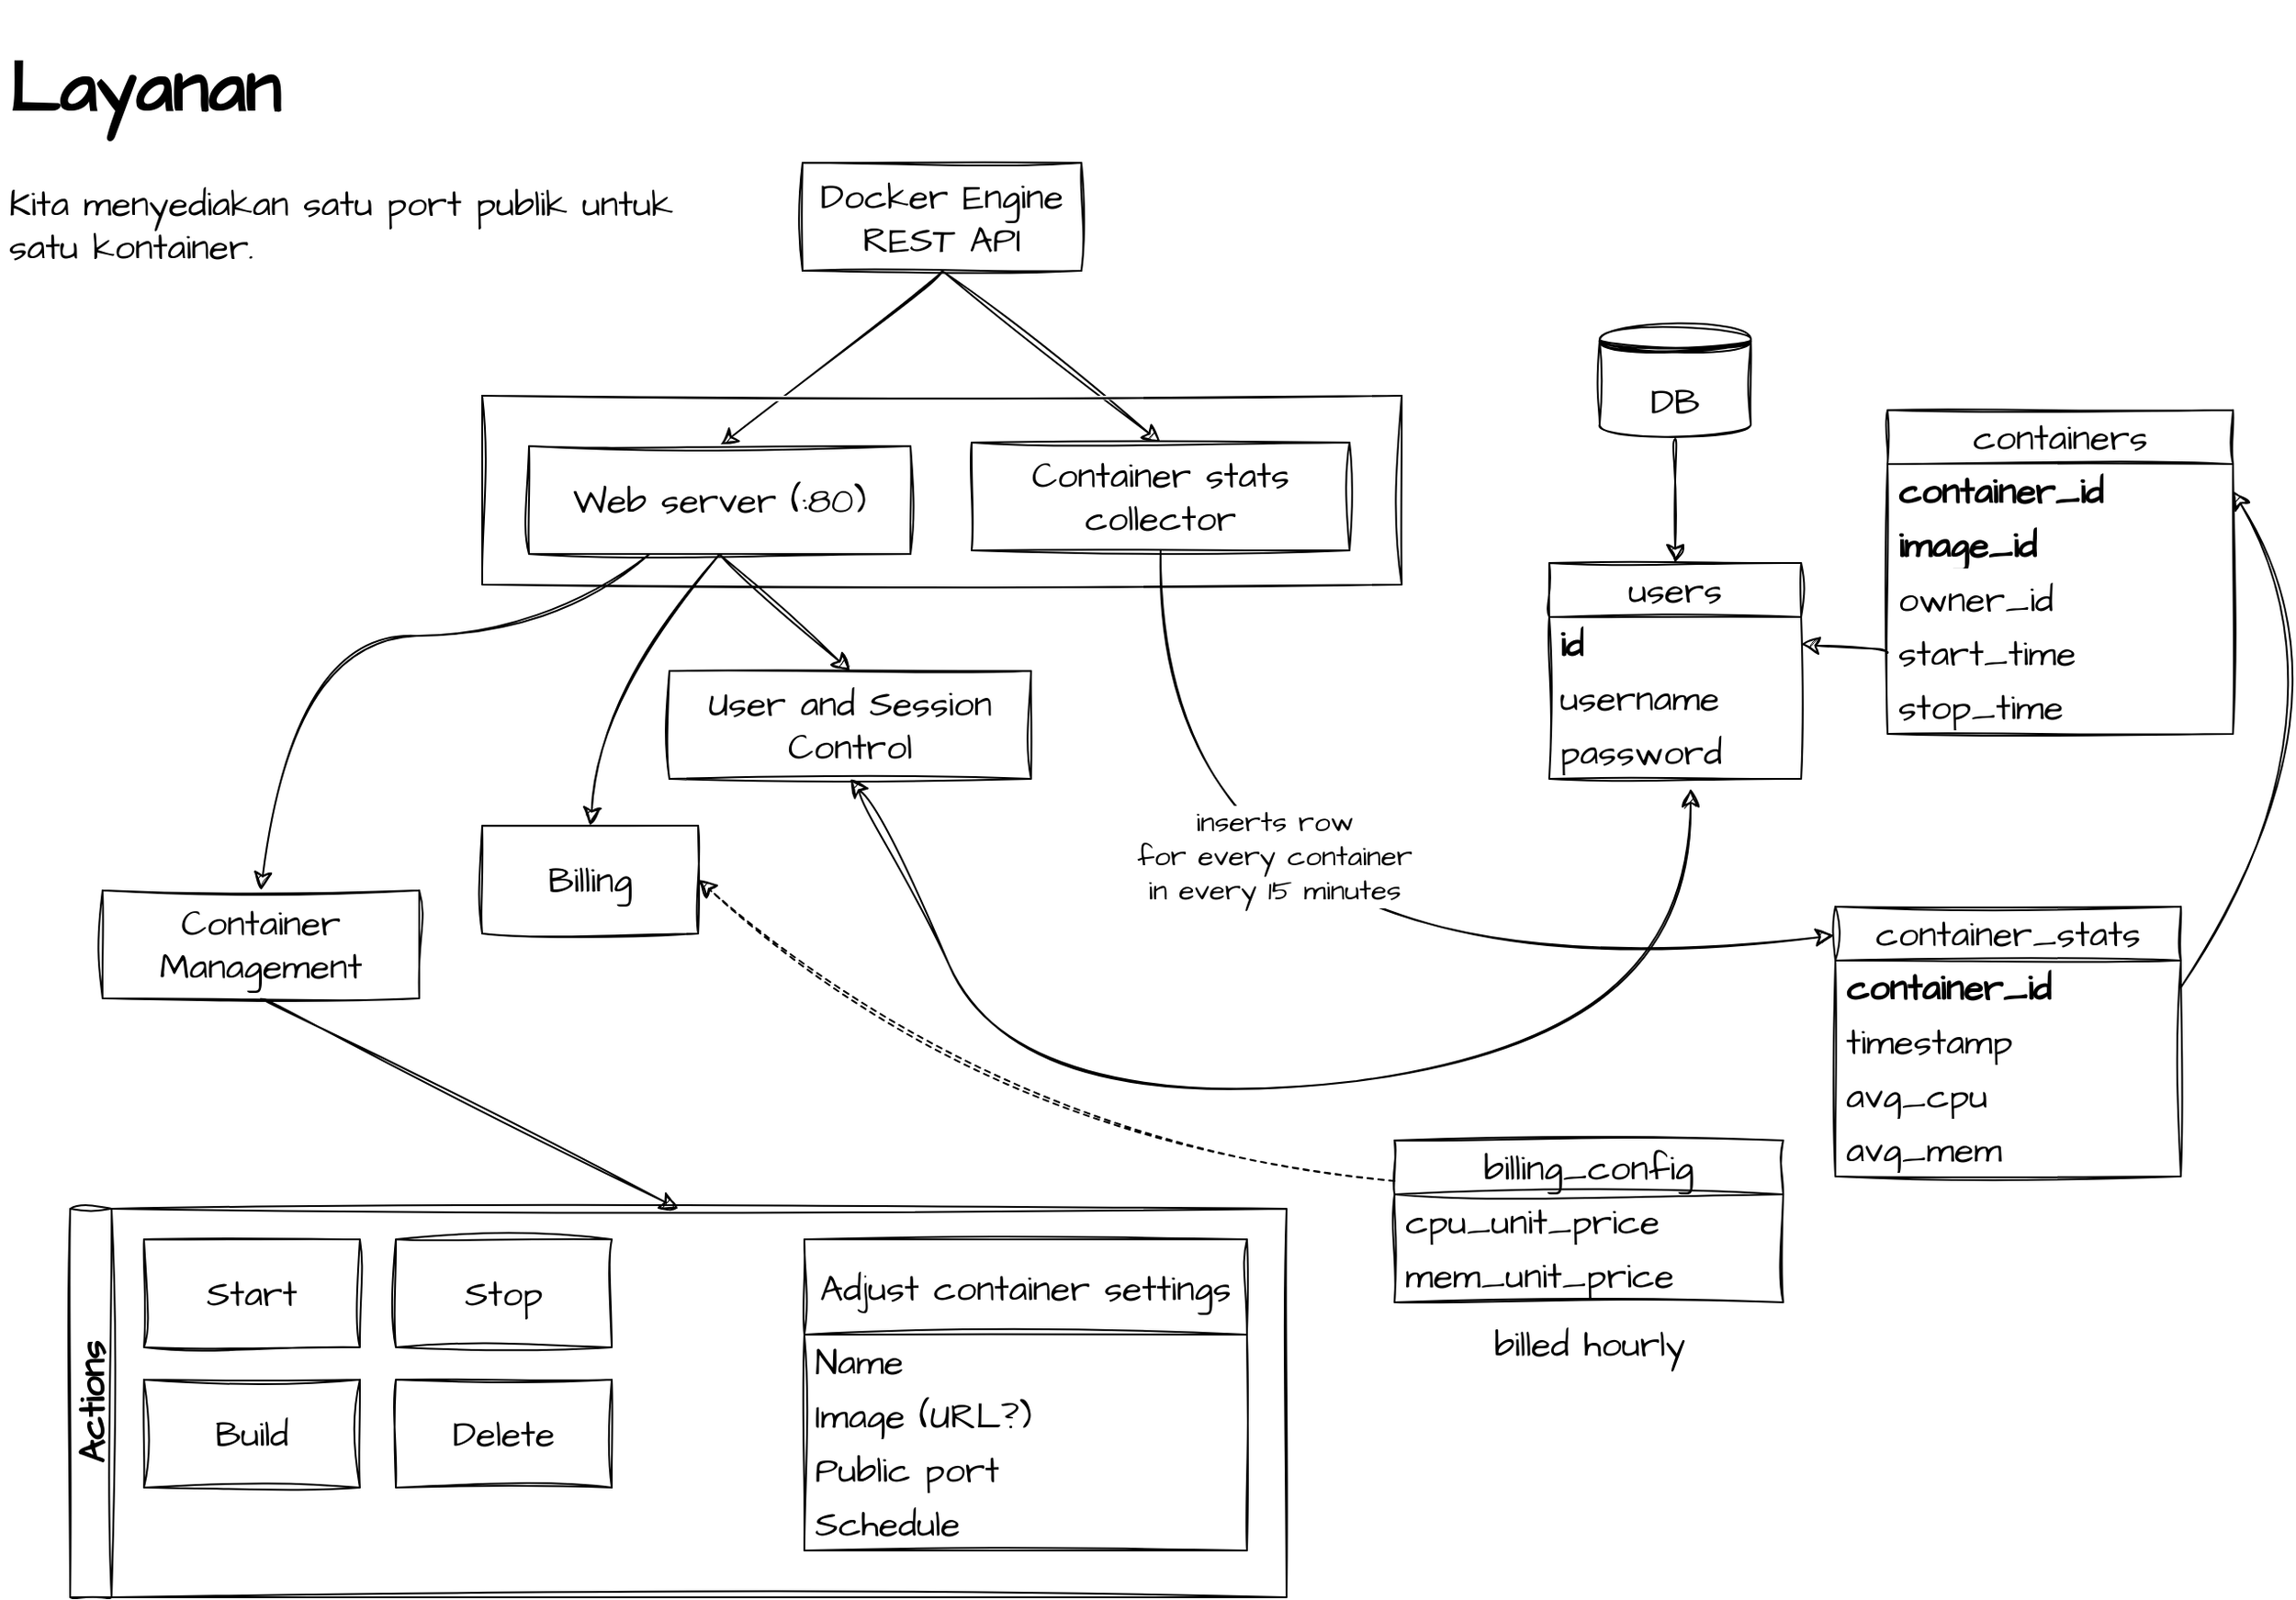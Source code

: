 <mxfile version="21.2.1" type="device">
  <diagram name="Page-1" id="vCW_7jC_D7EfSJflwgPo">
    <mxGraphModel dx="1708" dy="1274" grid="0" gridSize="10" guides="1" tooltips="1" connect="1" arrows="1" fold="1" page="0" pageScale="1" pageWidth="850" pageHeight="1100" math="0" shadow="0">
      <root>
        <mxCell id="0" />
        <mxCell id="1" parent="0" />
        <mxCell id="L_DJc0Kr4ozxfiO7OYQs-7" value="users" style="swimlane;fontStyle=0;childLayout=stackLayout;horizontal=1;startSize=30;horizontalStack=0;resizeParent=1;resizeParentMax=0;resizeLast=0;collapsible=1;marginBottom=0;whiteSpace=wrap;html=1;sketch=1;hachureGap=4;jiggle=2;curveFitting=1;fontFamily=Architects Daughter;fontSource=https%3A%2F%2Ffonts.googleapis.com%2Fcss%3Ffamily%3DArchitects%2BDaughter;fontSize=20;" parent="1" vertex="1">
          <mxGeometry x="635" y="7" width="140" height="120" as="geometry" />
        </mxCell>
        <mxCell id="L_DJc0Kr4ozxfiO7OYQs-16" value="id" style="text;strokeColor=none;fillColor=none;align=left;verticalAlign=middle;spacingLeft=4;spacingRight=4;overflow=hidden;points=[[0,0.5],[1,0.5]];portConstraint=eastwest;rotatable=0;whiteSpace=wrap;html=1;fontSize=20;fontFamily=Architects Daughter;fontStyle=1" parent="L_DJc0Kr4ozxfiO7OYQs-7" vertex="1">
          <mxGeometry y="30" width="140" height="30" as="geometry" />
        </mxCell>
        <mxCell id="L_DJc0Kr4ozxfiO7OYQs-8" value="username" style="text;strokeColor=none;fillColor=none;align=left;verticalAlign=middle;spacingLeft=4;spacingRight=4;overflow=hidden;points=[[0,0.5],[1,0.5]];portConstraint=eastwest;rotatable=0;whiteSpace=wrap;html=1;fontSize=20;fontFamily=Architects Daughter;" parent="L_DJc0Kr4ozxfiO7OYQs-7" vertex="1">
          <mxGeometry y="60" width="140" height="30" as="geometry" />
        </mxCell>
        <mxCell id="L_DJc0Kr4ozxfiO7OYQs-10" value="password" style="text;strokeColor=none;fillColor=none;align=left;verticalAlign=middle;spacingLeft=4;spacingRight=4;overflow=hidden;points=[[0,0.5],[1,0.5]];portConstraint=eastwest;rotatable=0;whiteSpace=wrap;html=1;fontSize=20;fontFamily=Architects Daughter;" parent="L_DJc0Kr4ozxfiO7OYQs-7" vertex="1">
          <mxGeometry y="90" width="140" height="30" as="geometry" />
        </mxCell>
        <mxCell id="L_DJc0Kr4ozxfiO7OYQs-12" style="edgeStyle=none;curved=1;rounded=0;sketch=1;hachureGap=4;jiggle=2;curveFitting=1;orthogonalLoop=1;jettySize=auto;html=1;exitX=0.5;exitY=1;exitDx=0;exitDy=0;entryX=0.5;entryY=0;entryDx=0;entryDy=0;fontFamily=Architects Daughter;fontSource=https%3A%2F%2Ffonts.googleapis.com%2Fcss%3Ffamily%3DArchitects%2BDaughter;fontSize=16;startSize=8;endSize=8;" parent="1" source="L_DJc0Kr4ozxfiO7OYQs-11" target="L_DJc0Kr4ozxfiO7OYQs-7" edge="1">
          <mxGeometry relative="1" as="geometry" />
        </mxCell>
        <mxCell id="L_DJc0Kr4ozxfiO7OYQs-11" value="DB" style="shape=datastore;whiteSpace=wrap;html=1;sketch=1;hachureGap=4;jiggle=2;curveFitting=1;fontFamily=Architects Daughter;fontSource=https%3A%2F%2Ffonts.googleapis.com%2Fcss%3Ffamily%3DArchitects%2BDaughter;fontSize=20;" parent="1" vertex="1">
          <mxGeometry x="663" y="-125" width="84" height="63" as="geometry" />
        </mxCell>
        <mxCell id="L_DJc0Kr4ozxfiO7OYQs-13" value="containers" style="swimlane;fontStyle=0;childLayout=stackLayout;horizontal=1;startSize=30;horizontalStack=0;resizeParent=1;resizeParentMax=0;resizeLast=0;collapsible=1;marginBottom=0;whiteSpace=wrap;html=1;sketch=1;hachureGap=4;jiggle=2;curveFitting=1;fontFamily=Architects Daughter;fontSource=https%3A%2F%2Ffonts.googleapis.com%2Fcss%3Ffamily%3DArchitects%2BDaughter;fontSize=20;" parent="1" vertex="1">
          <mxGeometry x="823" y="-78" width="192" height="180" as="geometry" />
        </mxCell>
        <mxCell id="L_DJc0Kr4ozxfiO7OYQs-14" value="container_id" style="text;strokeColor=none;fillColor=none;align=left;verticalAlign=middle;spacingLeft=4;spacingRight=4;overflow=hidden;points=[[0,0.5],[1,0.5]];portConstraint=eastwest;rotatable=0;whiteSpace=wrap;html=1;fontSize=20;fontFamily=Architects Daughter;fontStyle=1" parent="L_DJc0Kr4ozxfiO7OYQs-13" vertex="1">
          <mxGeometry y="30" width="192" height="30" as="geometry" />
        </mxCell>
        <mxCell id="L_DJc0Kr4ozxfiO7OYQs-66" value="image_id" style="text;strokeColor=none;fillColor=none;align=left;verticalAlign=middle;spacingLeft=4;spacingRight=4;overflow=hidden;points=[[0,0.5],[1,0.5]];portConstraint=eastwest;rotatable=0;whiteSpace=wrap;html=1;fontSize=20;fontFamily=Architects Daughter;fontStyle=1" parent="L_DJc0Kr4ozxfiO7OYQs-13" vertex="1">
          <mxGeometry y="60" width="192" height="30" as="geometry" />
        </mxCell>
        <mxCell id="L_DJc0Kr4ozxfiO7OYQs-77" value="owner_id" style="text;strokeColor=none;fillColor=none;align=left;verticalAlign=middle;spacingLeft=4;spacingRight=4;overflow=hidden;points=[[0,0.5],[1,0.5]];portConstraint=eastwest;rotatable=0;whiteSpace=wrap;html=1;fontSize=20;fontFamily=Architects Daughter;fontStyle=0" parent="L_DJc0Kr4ozxfiO7OYQs-13" vertex="1">
          <mxGeometry y="90" width="192" height="30" as="geometry" />
        </mxCell>
        <mxCell id="L_DJc0Kr4ozxfiO7OYQs-15" value="start_time" style="text;strokeColor=none;fillColor=none;align=left;verticalAlign=middle;spacingLeft=4;spacingRight=4;overflow=hidden;points=[[0,0.5],[1,0.5]];portConstraint=eastwest;rotatable=0;whiteSpace=wrap;html=1;fontSize=20;fontFamily=Architects Daughter;fontStyle=0" parent="L_DJc0Kr4ozxfiO7OYQs-13" vertex="1">
          <mxGeometry y="120" width="192" height="30" as="geometry" />
        </mxCell>
        <mxCell id="L_DJc0Kr4ozxfiO7OYQs-78" value="stop_time" style="text;strokeColor=none;fillColor=none;align=left;verticalAlign=middle;spacingLeft=4;spacingRight=4;overflow=hidden;points=[[0,0.5],[1,0.5]];portConstraint=eastwest;rotatable=0;whiteSpace=wrap;html=1;fontSize=20;fontFamily=Architects Daughter;fontStyle=0" parent="L_DJc0Kr4ozxfiO7OYQs-13" vertex="1">
          <mxGeometry y="150" width="192" height="30" as="geometry" />
        </mxCell>
        <mxCell id="L_DJc0Kr4ozxfiO7OYQs-19" value="container_stats" style="swimlane;fontStyle=0;childLayout=stackLayout;horizontal=1;startSize=30;horizontalStack=0;resizeParent=1;resizeParentMax=0;resizeLast=0;collapsible=1;marginBottom=0;whiteSpace=wrap;html=1;sketch=1;hachureGap=4;jiggle=2;curveFitting=1;fontFamily=Architects Daughter;fontSource=https%3A%2F%2Ffonts.googleapis.com%2Fcss%3Ffamily%3DArchitects%2BDaughter;fontSize=20;" parent="1" vertex="1">
          <mxGeometry x="794" y="198" width="192" height="150" as="geometry" />
        </mxCell>
        <mxCell id="L_DJc0Kr4ozxfiO7OYQs-20" value="container_id" style="text;strokeColor=none;fillColor=none;align=left;verticalAlign=middle;spacingLeft=4;spacingRight=4;overflow=hidden;points=[[0,0.5],[1,0.5]];portConstraint=eastwest;rotatable=0;whiteSpace=wrap;html=1;fontSize=20;fontFamily=Architects Daughter;fontStyle=1" parent="L_DJc0Kr4ozxfiO7OYQs-19" vertex="1">
          <mxGeometry y="30" width="192" height="30" as="geometry" />
        </mxCell>
        <mxCell id="L_DJc0Kr4ozxfiO7OYQs-21" value="timestamp" style="text;strokeColor=none;fillColor=none;align=left;verticalAlign=middle;spacingLeft=4;spacingRight=4;overflow=hidden;points=[[0,0.5],[1,0.5]];portConstraint=eastwest;rotatable=0;whiteSpace=wrap;html=1;fontSize=20;fontFamily=Architects Daughter;" parent="L_DJc0Kr4ozxfiO7OYQs-19" vertex="1">
          <mxGeometry y="60" width="192" height="30" as="geometry" />
        </mxCell>
        <mxCell id="L_DJc0Kr4ozxfiO7OYQs-23" value="avg_cpu" style="text;strokeColor=none;fillColor=none;align=left;verticalAlign=middle;spacingLeft=4;spacingRight=4;overflow=hidden;points=[[0,0.5],[1,0.5]];portConstraint=eastwest;rotatable=0;whiteSpace=wrap;html=1;fontSize=20;fontFamily=Architects Daughter;" parent="L_DJc0Kr4ozxfiO7OYQs-19" vertex="1">
          <mxGeometry y="90" width="192" height="30" as="geometry" />
        </mxCell>
        <mxCell id="L_DJc0Kr4ozxfiO7OYQs-24" value="avg_mem" style="text;strokeColor=none;fillColor=none;align=left;verticalAlign=middle;spacingLeft=4;spacingRight=4;overflow=hidden;points=[[0,0.5],[1,0.5]];portConstraint=eastwest;rotatable=0;whiteSpace=wrap;html=1;fontSize=20;fontFamily=Architects Daughter;" parent="L_DJc0Kr4ozxfiO7OYQs-19" vertex="1">
          <mxGeometry y="120" width="192" height="30" as="geometry" />
        </mxCell>
        <mxCell id="L_DJc0Kr4ozxfiO7OYQs-25" style="edgeStyle=none;curved=1;rounded=0;sketch=1;hachureGap=4;jiggle=2;curveFitting=1;orthogonalLoop=1;jettySize=auto;html=1;exitX=0;exitY=0.5;exitDx=0;exitDy=0;entryX=1;entryY=0.5;entryDx=0;entryDy=0;fontFamily=Architects Daughter;fontSource=https%3A%2F%2Ffonts.googleapis.com%2Fcss%3Ffamily%3DArchitects%2BDaughter;fontSize=16;startSize=8;endSize=8;" parent="1" source="L_DJc0Kr4ozxfiO7OYQs-15" target="L_DJc0Kr4ozxfiO7OYQs-16" edge="1">
          <mxGeometry relative="1" as="geometry" />
        </mxCell>
        <mxCell id="L_DJc0Kr4ozxfiO7OYQs-27" style="edgeStyle=none;curved=1;rounded=0;sketch=1;hachureGap=4;jiggle=2;curveFitting=1;orthogonalLoop=1;jettySize=auto;html=1;exitX=1;exitY=0.5;exitDx=0;exitDy=0;entryX=1;entryY=0.5;entryDx=0;entryDy=0;fontFamily=Architects Daughter;fontSource=https%3A%2F%2Ffonts.googleapis.com%2Fcss%3Ffamily%3DArchitects%2BDaughter;fontSize=16;startSize=8;endSize=8;" parent="1" source="L_DJc0Kr4ozxfiO7OYQs-20" target="L_DJc0Kr4ozxfiO7OYQs-14" edge="1">
          <mxGeometry relative="1" as="geometry">
            <Array as="points">
              <mxPoint x="1086" y="85" />
            </Array>
          </mxGeometry>
        </mxCell>
        <mxCell id="L_DJc0Kr4ozxfiO7OYQs-30" style="edgeStyle=none;curved=1;rounded=0;sketch=1;hachureGap=4;jiggle=2;curveFitting=1;orthogonalLoop=1;jettySize=auto;html=1;exitX=0.5;exitY=1;exitDx=0;exitDy=0;entryX=0.5;entryY=0;entryDx=0;entryDy=0;fontFamily=Architects Daughter;fontSource=https%3A%2F%2Ffonts.googleapis.com%2Fcss%3Ffamily%3DArchitects%2BDaughter;fontSize=16;startSize=8;endSize=8;" parent="1" source="L_DJc0Kr4ozxfiO7OYQs-28" target="L_DJc0Kr4ozxfiO7OYQs-2" edge="1">
          <mxGeometry relative="1" as="geometry" />
        </mxCell>
        <mxCell id="L_DJc0Kr4ozxfiO7OYQs-31" value="" style="edgeStyle=none;curved=1;rounded=0;sketch=1;hachureGap=4;jiggle=2;curveFitting=1;orthogonalLoop=1;jettySize=auto;html=1;exitX=0.5;exitY=1;exitDx=0;exitDy=0;entryX=0.5;entryY=0;entryDx=0;entryDy=0;fontFamily=Architects Daughter;fontSource=https%3A%2F%2Ffonts.googleapis.com%2Fcss%3Ffamily%3DArchitects%2BDaughter;fontSize=16;startSize=8;endSize=8;" parent="1" source="L_DJc0Kr4ozxfiO7OYQs-28" target="L_DJc0Kr4ozxfiO7OYQs-3" edge="1">
          <mxGeometry x="-0.683" y="-30" relative="1" as="geometry">
            <mxPoint as="offset" />
          </mxGeometry>
        </mxCell>
        <mxCell id="L_DJc0Kr4ozxfiO7OYQs-28" value="Docker Engine REST API" style="rounded=0;whiteSpace=wrap;html=1;sketch=1;hachureGap=4;jiggle=2;curveFitting=1;fontFamily=Architects Daughter;fontSource=https%3A%2F%2Ffonts.googleapis.com%2Fcss%3Ffamily%3DArchitects%2BDaughter;fontSize=20;" parent="1" vertex="1">
          <mxGeometry x="220" y="-215.5" width="155" height="60" as="geometry" />
        </mxCell>
        <mxCell id="L_DJc0Kr4ozxfiO7OYQs-33" value="" style="swimlane;startSize=0;sketch=1;hachureGap=4;jiggle=2;curveFitting=1;fontFamily=Architects Daughter;fontSource=https%3A%2F%2Ffonts.googleapis.com%2Fcss%3Ffamily%3DArchitects%2BDaughter;fontSize=20;" parent="1" vertex="1">
          <mxGeometry x="42" y="-86" width="511" height="105" as="geometry" />
        </mxCell>
        <mxCell id="L_DJc0Kr4ozxfiO7OYQs-3" value="Container stats collector" style="rounded=0;whiteSpace=wrap;html=1;sketch=1;hachureGap=4;jiggle=2;curveFitting=1;fontFamily=Architects Daughter;fontSource=https%3A%2F%2Ffonts.googleapis.com%2Fcss%3Ffamily%3DArchitects%2BDaughter;fontSize=20;" parent="L_DJc0Kr4ozxfiO7OYQs-33" vertex="1">
          <mxGeometry x="272" y="26" width="210" height="60" as="geometry" />
        </mxCell>
        <mxCell id="L_DJc0Kr4ozxfiO7OYQs-2" value="Web server (:80)" style="rounded=0;whiteSpace=wrap;html=1;sketch=1;hachureGap=4;jiggle=2;curveFitting=1;fontFamily=Architects Daughter;fontSource=https%3A%2F%2Ffonts.googleapis.com%2Fcss%3Ffamily%3DArchitects%2BDaughter;fontSize=20;" parent="L_DJc0Kr4ozxfiO7OYQs-33" vertex="1">
          <mxGeometry x="26" y="28" width="212" height="60" as="geometry" />
        </mxCell>
        <mxCell id="L_DJc0Kr4ozxfiO7OYQs-34" style="edgeStyle=none;curved=1;rounded=0;sketch=1;hachureGap=4;jiggle=2;curveFitting=1;orthogonalLoop=1;jettySize=auto;html=1;exitX=0.75;exitY=0;exitDx=0;exitDy=0;fontFamily=Architects Daughter;fontSource=https%3A%2F%2Ffonts.googleapis.com%2Fcss%3Ffamily%3DArchitects%2BDaughter;fontSize=16;startSize=8;endSize=8;" parent="1" source="L_DJc0Kr4ozxfiO7OYQs-33" target="L_DJc0Kr4ozxfiO7OYQs-33" edge="1">
          <mxGeometry relative="1" as="geometry" />
        </mxCell>
        <mxCell id="L_DJc0Kr4ozxfiO7OYQs-45" value="inserts row&lt;br&gt;for every container&lt;br&gt;in every 15 minutes" style="edgeStyle=none;curved=1;rounded=0;sketch=1;hachureGap=4;jiggle=2;curveFitting=1;orthogonalLoop=1;jettySize=auto;html=1;exitX=0.5;exitY=1;exitDx=0;exitDy=0;entryX=-0.004;entryY=0.107;entryDx=0;entryDy=0;fontFamily=Architects Daughter;fontSource=https%3A%2F%2Ffonts.googleapis.com%2Fcss%3Ffamily%3DArchitects%2BDaughter;fontSize=16;startSize=8;endSize=8;entryPerimeter=0;" parent="1" source="L_DJc0Kr4ozxfiO7OYQs-3" target="L_DJc0Kr4ozxfiO7OYQs-19" edge="1">
          <mxGeometry x="-0.474" y="66" relative="1" as="geometry">
            <Array as="points">
              <mxPoint x="415" y="258" />
            </Array>
            <mxPoint y="1" as="offset" />
          </mxGeometry>
        </mxCell>
        <mxCell id="L_DJc0Kr4ozxfiO7OYQs-47" value="" style="group" parent="1" vertex="1" connectable="0">
          <mxGeometry x="549" y="328" width="216" height="128" as="geometry" />
        </mxCell>
        <mxCell id="L_DJc0Kr4ozxfiO7OYQs-39" value="billing_config" style="swimlane;fontStyle=0;childLayout=stackLayout;horizontal=1;startSize=30;horizontalStack=0;resizeParent=1;resizeParentMax=0;resizeLast=0;collapsible=1;marginBottom=0;whiteSpace=wrap;html=1;sketch=1;hachureGap=4;jiggle=2;curveFitting=1;fontFamily=Architects Daughter;fontSource=https%3A%2F%2Ffonts.googleapis.com%2Fcss%3Ffamily%3DArchitects%2BDaughter;fontSize=20;" parent="L_DJc0Kr4ozxfiO7OYQs-47" vertex="1">
          <mxGeometry width="216" height="90" as="geometry" />
        </mxCell>
        <mxCell id="L_DJc0Kr4ozxfiO7OYQs-40" value="cpu_unit_price" style="text;strokeColor=none;fillColor=none;align=left;verticalAlign=middle;spacingLeft=4;spacingRight=4;overflow=hidden;points=[[0,0.5],[1,0.5]];portConstraint=eastwest;rotatable=0;whiteSpace=wrap;html=1;fontSize=20;fontFamily=Architects Daughter;" parent="L_DJc0Kr4ozxfiO7OYQs-39" vertex="1">
          <mxGeometry y="30" width="216" height="30" as="geometry" />
        </mxCell>
        <mxCell id="L_DJc0Kr4ozxfiO7OYQs-41" value="mem_unit_price" style="text;strokeColor=none;fillColor=none;align=left;verticalAlign=middle;spacingLeft=4;spacingRight=4;overflow=hidden;points=[[0,0.5],[1,0.5]];portConstraint=eastwest;rotatable=0;whiteSpace=wrap;html=1;fontSize=20;fontFamily=Architects Daughter;" parent="L_DJc0Kr4ozxfiO7OYQs-39" vertex="1">
          <mxGeometry y="60" width="216" height="30" as="geometry" />
        </mxCell>
        <mxCell id="L_DJc0Kr4ozxfiO7OYQs-43" value="billed hourly" style="text;html=1;strokeColor=none;fillColor=none;align=center;verticalAlign=middle;whiteSpace=wrap;rounded=0;fontSize=20;fontFamily=Architects Daughter;" parent="L_DJc0Kr4ozxfiO7OYQs-47" vertex="1">
          <mxGeometry x="38.5" y="98" width="139" height="30" as="geometry" />
        </mxCell>
        <mxCell id="L_DJc0Kr4ozxfiO7OYQs-44" style="edgeStyle=none;curved=1;rounded=0;sketch=1;hachureGap=4;jiggle=2;curveFitting=1;orthogonalLoop=1;jettySize=auto;html=1;exitX=0.75;exitY=0;exitDx=0;exitDy=0;fontFamily=Architects Daughter;fontSource=https%3A%2F%2Ffonts.googleapis.com%2Fcss%3Ffamily%3DArchitects%2BDaughter;fontSize=16;startSize=8;endSize=8;" parent="L_DJc0Kr4ozxfiO7OYQs-47" source="L_DJc0Kr4ozxfiO7OYQs-43" target="L_DJc0Kr4ozxfiO7OYQs-43" edge="1">
          <mxGeometry relative="1" as="geometry" />
        </mxCell>
        <mxCell id="L_DJc0Kr4ozxfiO7OYQs-48" value="&lt;h1&gt;Layanan&lt;/h1&gt;&lt;div&gt;Kita menyediakan satu port publik untuk satu kontainer.&lt;/div&gt;" style="text;html=1;strokeColor=none;fillColor=none;spacing=5;spacingTop=-20;whiteSpace=wrap;overflow=hidden;rounded=0;fontSize=20;fontFamily=Architects Daughter;" parent="1" vertex="1">
          <mxGeometry x="-226" y="-296" width="379" height="157" as="geometry" />
        </mxCell>
        <mxCell id="L_DJc0Kr4ozxfiO7OYQs-52" style="edgeStyle=none;curved=1;rounded=0;sketch=1;hachureGap=4;jiggle=2;curveFitting=1;orthogonalLoop=1;jettySize=auto;html=1;exitX=0.5;exitY=1;exitDx=0;exitDy=0;entryX=0.561;entryY=1.178;entryDx=0;entryDy=0;entryPerimeter=0;fontFamily=Architects Daughter;fontSource=https%3A%2F%2Ffonts.googleapis.com%2Fcss%3Ffamily%3DArchitects%2BDaughter;fontSize=16;startSize=8;endSize=8;startArrow=classic;startFill=1;" parent="1" source="L_DJc0Kr4ozxfiO7OYQs-49" target="L_DJc0Kr4ozxfiO7OYQs-10" edge="1">
          <mxGeometry relative="1" as="geometry">
            <Array as="points">
              <mxPoint x="261" y="146" />
              <mxPoint x="342" y="315" />
              <mxPoint x="714" y="275" />
            </Array>
          </mxGeometry>
        </mxCell>
        <mxCell id="L_DJc0Kr4ozxfiO7OYQs-49" value="User and Session Control" style="rounded=0;whiteSpace=wrap;html=1;sketch=1;hachureGap=4;jiggle=2;curveFitting=1;fontFamily=Architects Daughter;fontSource=https%3A%2F%2Ffonts.googleapis.com%2Fcss%3Ffamily%3DArchitects%2BDaughter;fontSize=20;" parent="1" vertex="1">
          <mxGeometry x="146" y="67" width="201" height="60" as="geometry" />
        </mxCell>
        <mxCell id="L_DJc0Kr4ozxfiO7OYQs-51" style="edgeStyle=none;curved=1;rounded=0;sketch=1;hachureGap=4;jiggle=2;curveFitting=1;orthogonalLoop=1;jettySize=auto;html=1;exitX=0.5;exitY=1;exitDx=0;exitDy=0;entryX=0.5;entryY=0;entryDx=0;entryDy=0;fontFamily=Architects Daughter;fontSource=https%3A%2F%2Ffonts.googleapis.com%2Fcss%3Ffamily%3DArchitects%2BDaughter;fontSize=16;startSize=8;endSize=8;" parent="1" source="L_DJc0Kr4ozxfiO7OYQs-2" target="L_DJc0Kr4ozxfiO7OYQs-49" edge="1">
          <mxGeometry relative="1" as="geometry" />
        </mxCell>
        <mxCell id="L_DJc0Kr4ozxfiO7OYQs-72" style="edgeStyle=none;curved=1;rounded=0;sketch=1;hachureGap=4;jiggle=2;curveFitting=1;orthogonalLoop=1;jettySize=auto;html=1;exitX=0.5;exitY=1;exitDx=0;exitDy=0;entryX=0.5;entryY=0;entryDx=0;entryDy=0;fontFamily=Architects Daughter;fontSource=https%3A%2F%2Ffonts.googleapis.com%2Fcss%3Ffamily%3DArchitects%2BDaughter;fontSize=16;startSize=8;endSize=8;" parent="1" source="L_DJc0Kr4ozxfiO7OYQs-54" target="L_DJc0Kr4ozxfiO7OYQs-68" edge="1">
          <mxGeometry relative="1" as="geometry" />
        </mxCell>
        <mxCell id="L_DJc0Kr4ozxfiO7OYQs-54" value="Container Management" style="rounded=0;whiteSpace=wrap;html=1;sketch=1;hachureGap=4;jiggle=2;curveFitting=1;fontFamily=Architects Daughter;fontSource=https%3A%2F%2Ffonts.googleapis.com%2Fcss%3Ffamily%3DArchitects%2BDaughter;fontSize=20;" parent="1" vertex="1">
          <mxGeometry x="-169" y="189" width="176" height="60" as="geometry" />
        </mxCell>
        <mxCell id="L_DJc0Kr4ozxfiO7OYQs-56" style="edgeStyle=none;curved=1;rounded=0;sketch=1;hachureGap=4;jiggle=2;curveFitting=1;orthogonalLoop=1;jettySize=auto;html=1;fontFamily=Architects Daughter;fontSource=https%3A%2F%2Ffonts.googleapis.com%2Fcss%3Ffamily%3DArchitects%2BDaughter;fontSize=16;startSize=8;endSize=8;entryX=0.5;entryY=0;entryDx=0;entryDy=0;" parent="1" source="L_DJc0Kr4ozxfiO7OYQs-2" target="L_DJc0Kr4ozxfiO7OYQs-54" edge="1">
          <mxGeometry relative="1" as="geometry">
            <Array as="points">
              <mxPoint x="74" y="49" />
              <mxPoint x="-63" y="46" />
            </Array>
          </mxGeometry>
        </mxCell>
        <mxCell id="L_DJc0Kr4ozxfiO7OYQs-57" value="Billing" style="rounded=0;whiteSpace=wrap;html=1;sketch=1;hachureGap=4;jiggle=2;curveFitting=1;fontFamily=Architects Daughter;fontSource=https%3A%2F%2Ffonts.googleapis.com%2Fcss%3Ffamily%3DArchitects%2BDaughter;fontSize=20;" parent="1" vertex="1">
          <mxGeometry x="42" y="153" width="120" height="60" as="geometry" />
        </mxCell>
        <mxCell id="L_DJc0Kr4ozxfiO7OYQs-58" style="edgeStyle=none;curved=1;rounded=0;sketch=1;hachureGap=4;jiggle=2;curveFitting=1;orthogonalLoop=1;jettySize=auto;html=1;exitX=0.25;exitY=1;exitDx=0;exitDy=0;fontFamily=Architects Daughter;fontSource=https%3A%2F%2Ffonts.googleapis.com%2Fcss%3Ffamily%3DArchitects%2BDaughter;fontSize=16;startSize=8;endSize=8;" parent="1" source="L_DJc0Kr4ozxfiO7OYQs-49" target="L_DJc0Kr4ozxfiO7OYQs-49" edge="1">
          <mxGeometry relative="1" as="geometry" />
        </mxCell>
        <mxCell id="L_DJc0Kr4ozxfiO7OYQs-59" style="edgeStyle=none;curved=1;rounded=0;sketch=1;hachureGap=4;jiggle=2;curveFitting=1;orthogonalLoop=1;jettySize=auto;html=1;exitX=0.5;exitY=1;exitDx=0;exitDy=0;entryX=0.5;entryY=0;entryDx=0;entryDy=0;fontFamily=Architects Daughter;fontSource=https%3A%2F%2Ffonts.googleapis.com%2Fcss%3Ffamily%3DArchitects%2BDaughter;fontSize=16;startSize=8;endSize=8;" parent="1" source="L_DJc0Kr4ozxfiO7OYQs-2" target="L_DJc0Kr4ozxfiO7OYQs-57" edge="1">
          <mxGeometry relative="1" as="geometry">
            <Array as="points">
              <mxPoint x="110" y="75" />
            </Array>
          </mxGeometry>
        </mxCell>
        <mxCell id="L_DJc0Kr4ozxfiO7OYQs-68" value="Actions" style="swimlane;horizontal=0;whiteSpace=wrap;html=1;sketch=1;hachureGap=4;jiggle=2;curveFitting=1;fontFamily=Architects Daughter;fontSource=https%3A%2F%2Ffonts.googleapis.com%2Fcss%3Ffamily%3DArchitects%2BDaughter;fontSize=20;" parent="1" vertex="1">
          <mxGeometry x="-187" y="366" width="676" height="216" as="geometry" />
        </mxCell>
        <mxCell id="L_DJc0Kr4ozxfiO7OYQs-61" value="Adjust container settings" style="swimlane;fontStyle=0;childLayout=stackLayout;horizontal=1;startSize=53;horizontalStack=0;resizeParent=1;resizeParentMax=0;resizeLast=0;collapsible=1;marginBottom=0;whiteSpace=wrap;html=1;sketch=1;hachureGap=4;jiggle=2;curveFitting=1;fontFamily=Architects Daughter;fontSource=https%3A%2F%2Ffonts.googleapis.com%2Fcss%3Ffamily%3DArchitects%2BDaughter;fontSize=20;" parent="L_DJc0Kr4ozxfiO7OYQs-68" vertex="1">
          <mxGeometry x="408" y="17" width="246" height="173" as="geometry" />
        </mxCell>
        <mxCell id="L_DJc0Kr4ozxfiO7OYQs-64" value="Name" style="text;strokeColor=none;fillColor=none;align=left;verticalAlign=middle;spacingLeft=4;spacingRight=4;overflow=hidden;points=[[0,0.5],[1,0.5]];portConstraint=eastwest;rotatable=0;whiteSpace=wrap;html=1;fontSize=20;fontFamily=Architects Daughter;" parent="L_DJc0Kr4ozxfiO7OYQs-61" vertex="1">
          <mxGeometry y="53" width="246" height="30" as="geometry" />
        </mxCell>
        <mxCell id="L_DJc0Kr4ozxfiO7OYQs-62" value="Image (URL?)" style="text;strokeColor=none;fillColor=none;align=left;verticalAlign=middle;spacingLeft=4;spacingRight=4;overflow=hidden;points=[[0,0.5],[1,0.5]];portConstraint=eastwest;rotatable=0;whiteSpace=wrap;html=1;fontSize=20;fontFamily=Architects Daughter;" parent="L_DJc0Kr4ozxfiO7OYQs-61" vertex="1">
          <mxGeometry y="83" width="246" height="30" as="geometry" />
        </mxCell>
        <mxCell id="L_DJc0Kr4ozxfiO7OYQs-63" value="Public port" style="text;strokeColor=none;fillColor=none;align=left;verticalAlign=middle;spacingLeft=4;spacingRight=4;overflow=hidden;points=[[0,0.5],[1,0.5]];portConstraint=eastwest;rotatable=0;whiteSpace=wrap;html=1;fontSize=20;fontFamily=Architects Daughter;" parent="L_DJc0Kr4ozxfiO7OYQs-61" vertex="1">
          <mxGeometry y="113" width="246" height="30" as="geometry" />
        </mxCell>
        <mxCell id="L_DJc0Kr4ozxfiO7OYQs-79" value="Schedule" style="text;strokeColor=none;fillColor=none;align=left;verticalAlign=middle;spacingLeft=4;spacingRight=4;overflow=hidden;points=[[0,0.5],[1,0.5]];portConstraint=eastwest;rotatable=0;whiteSpace=wrap;html=1;fontSize=20;fontFamily=Architects Daughter;" parent="L_DJc0Kr4ozxfiO7OYQs-61" vertex="1">
          <mxGeometry y="143" width="246" height="30" as="geometry" />
        </mxCell>
        <mxCell id="L_DJc0Kr4ozxfiO7OYQs-73" value="Start" style="rounded=0;whiteSpace=wrap;html=1;sketch=1;hachureGap=4;jiggle=2;curveFitting=1;fontFamily=Architects Daughter;fontSource=https%3A%2F%2Ffonts.googleapis.com%2Fcss%3Ffamily%3DArchitects%2BDaughter;fontSize=20;" parent="L_DJc0Kr4ozxfiO7OYQs-68" vertex="1">
          <mxGeometry x="41" y="17" width="120" height="60" as="geometry" />
        </mxCell>
        <mxCell id="L_DJc0Kr4ozxfiO7OYQs-74" style="edgeStyle=none;curved=1;rounded=0;sketch=1;hachureGap=4;jiggle=2;curveFitting=1;orthogonalLoop=1;jettySize=auto;html=1;exitX=0.75;exitY=1;exitDx=0;exitDy=0;fontFamily=Architects Daughter;fontSource=https%3A%2F%2Ffonts.googleapis.com%2Fcss%3Ffamily%3DArchitects%2BDaughter;fontSize=16;startSize=8;endSize=8;" parent="L_DJc0Kr4ozxfiO7OYQs-68" source="L_DJc0Kr4ozxfiO7OYQs-73" target="L_DJc0Kr4ozxfiO7OYQs-73" edge="1">
          <mxGeometry relative="1" as="geometry" />
        </mxCell>
        <mxCell id="L_DJc0Kr4ozxfiO7OYQs-75" value="Stop" style="rounded=0;whiteSpace=wrap;html=1;sketch=1;hachureGap=4;jiggle=2;curveFitting=1;fontFamily=Architects Daughter;fontSource=https%3A%2F%2Ffonts.googleapis.com%2Fcss%3Ffamily%3DArchitects%2BDaughter;fontSize=20;" parent="L_DJc0Kr4ozxfiO7OYQs-68" vertex="1">
          <mxGeometry x="181" y="17" width="120" height="60" as="geometry" />
        </mxCell>
        <mxCell id="L_DJc0Kr4ozxfiO7OYQs-76" value="Build" style="rounded=0;whiteSpace=wrap;html=1;sketch=1;hachureGap=4;jiggle=2;curveFitting=1;fontFamily=Architects Daughter;fontSource=https%3A%2F%2Ffonts.googleapis.com%2Fcss%3Ffamily%3DArchitects%2BDaughter;fontSize=20;" parent="L_DJc0Kr4ozxfiO7OYQs-68" vertex="1">
          <mxGeometry x="41" y="95" width="120" height="60" as="geometry" />
        </mxCell>
        <mxCell id="L_DJc0Kr4ozxfiO7OYQs-80" value="Delete" style="rounded=0;whiteSpace=wrap;html=1;sketch=1;hachureGap=4;jiggle=2;curveFitting=1;fontFamily=Architects Daughter;fontSource=https%3A%2F%2Ffonts.googleapis.com%2Fcss%3Ffamily%3DArchitects%2BDaughter;fontSize=20;" parent="L_DJc0Kr4ozxfiO7OYQs-68" vertex="1">
          <mxGeometry x="181" y="95" width="120" height="60" as="geometry" />
        </mxCell>
        <mxCell id="L_DJc0Kr4ozxfiO7OYQs-81" style="edgeStyle=none;curved=1;rounded=0;sketch=1;hachureGap=4;jiggle=2;curveFitting=1;orthogonalLoop=1;jettySize=auto;html=1;exitX=0;exitY=0.25;exitDx=0;exitDy=0;entryX=1;entryY=0.5;entryDx=0;entryDy=0;fontFamily=Architects Daughter;fontSource=https%3A%2F%2Ffonts.googleapis.com%2Fcss%3Ffamily%3DArchitects%2BDaughter;fontSize=16;startSize=8;endSize=8;dashed=1;" parent="1" source="L_DJc0Kr4ozxfiO7OYQs-39" target="L_DJc0Kr4ozxfiO7OYQs-57" edge="1">
          <mxGeometry relative="1" as="geometry">
            <Array as="points">
              <mxPoint x="328" y="328" />
            </Array>
          </mxGeometry>
        </mxCell>
      </root>
    </mxGraphModel>
  </diagram>
</mxfile>
